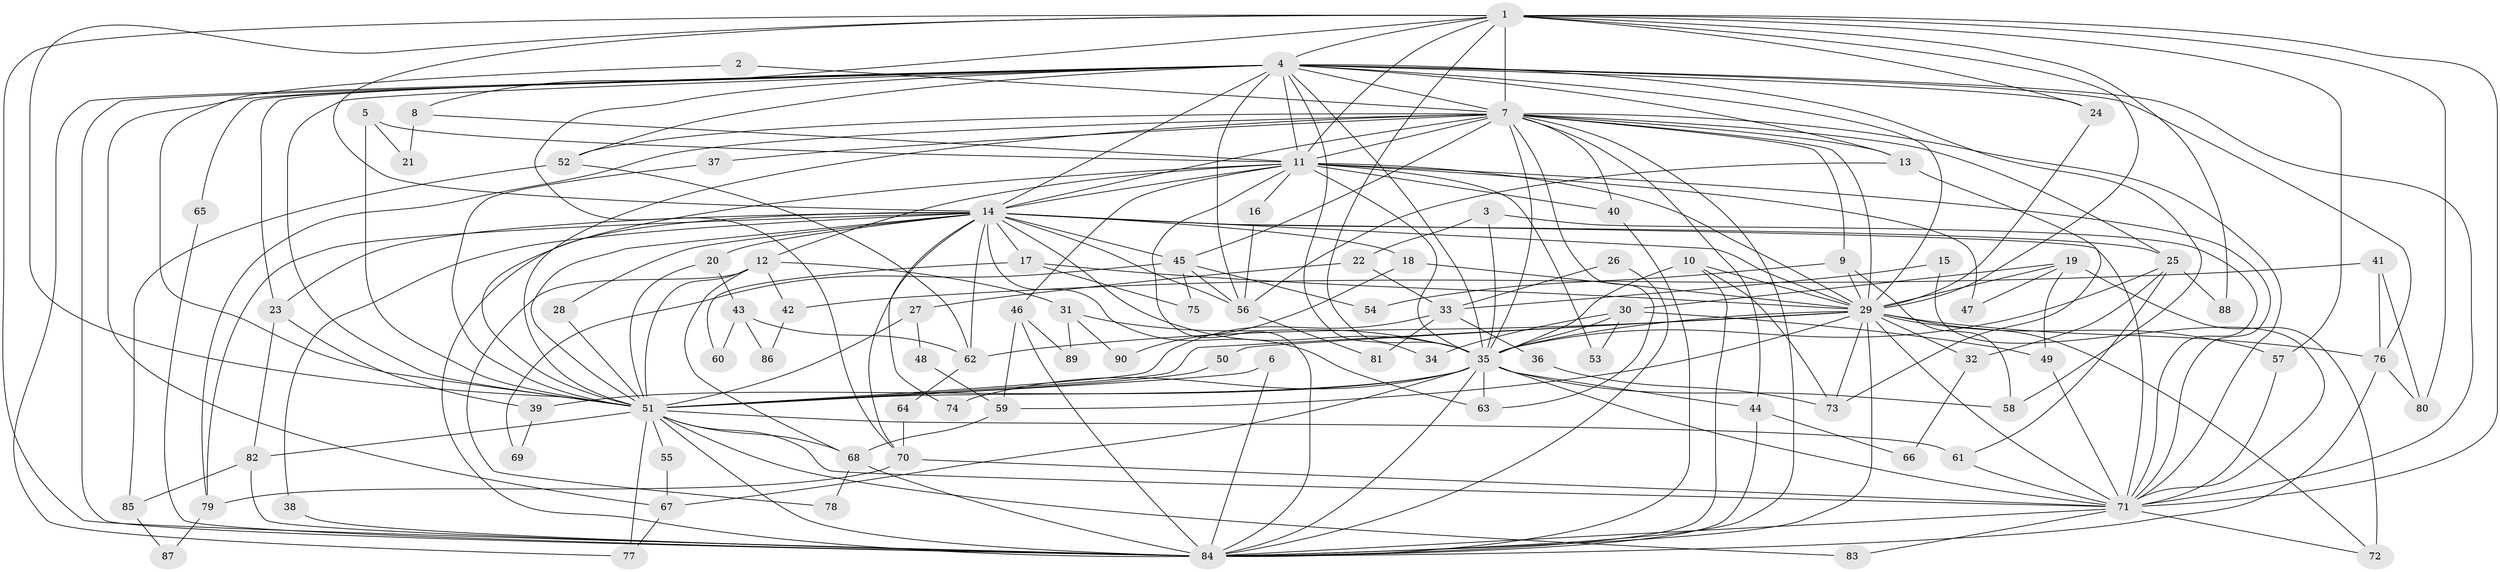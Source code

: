 // original degree distribution, {15: 0.0078125, 28: 0.0078125, 24: 0.0078125, 18: 0.0078125, 22: 0.015625, 32: 0.0078125, 17: 0.0078125, 23: 0.0078125, 25: 0.0078125, 2: 0.5234375, 3: 0.1875, 5: 0.0546875, 4: 0.109375, 6: 0.03125, 7: 0.0078125, 8: 0.0078125}
// Generated by graph-tools (version 1.1) at 2025/36/03/04/25 23:36:27]
// undirected, 90 vertices, 225 edges
graph export_dot {
  node [color=gray90,style=filled];
  1;
  2;
  3;
  4;
  5;
  6;
  7;
  8;
  9;
  10;
  11;
  12;
  13;
  14;
  15;
  16;
  17;
  18;
  19;
  20;
  21;
  22;
  23;
  24;
  25;
  26;
  27;
  28;
  29;
  30;
  31;
  32;
  33;
  34;
  35;
  36;
  37;
  38;
  39;
  40;
  41;
  42;
  43;
  44;
  45;
  46;
  47;
  48;
  49;
  50;
  51;
  52;
  53;
  54;
  55;
  56;
  57;
  58;
  59;
  60;
  61;
  62;
  63;
  64;
  65;
  66;
  67;
  68;
  69;
  70;
  71;
  72;
  73;
  74;
  75;
  76;
  77;
  78;
  79;
  80;
  81;
  82;
  83;
  84;
  85;
  86;
  87;
  88;
  89;
  90;
  1 -- 4 [weight=1.0];
  1 -- 7 [weight=1.0];
  1 -- 8 [weight=1.0];
  1 -- 11 [weight=1.0];
  1 -- 14 [weight=1.0];
  1 -- 24 [weight=1.0];
  1 -- 29 [weight=1.0];
  1 -- 35 [weight=1.0];
  1 -- 51 [weight=1.0];
  1 -- 57 [weight=1.0];
  1 -- 71 [weight=1.0];
  1 -- 80 [weight=2.0];
  1 -- 84 [weight=1.0];
  1 -- 88 [weight=1.0];
  2 -- 7 [weight=1.0];
  2 -- 51 [weight=1.0];
  3 -- 22 [weight=1.0];
  3 -- 35 [weight=1.0];
  3 -- 71 [weight=1.0];
  4 -- 7 [weight=1.0];
  4 -- 11 [weight=1.0];
  4 -- 13 [weight=1.0];
  4 -- 14 [weight=1.0];
  4 -- 23 [weight=1.0];
  4 -- 24 [weight=1.0];
  4 -- 29 [weight=2.0];
  4 -- 34 [weight=1.0];
  4 -- 35 [weight=1.0];
  4 -- 51 [weight=1.0];
  4 -- 52 [weight=1.0];
  4 -- 56 [weight=1.0];
  4 -- 58 [weight=1.0];
  4 -- 65 [weight=1.0];
  4 -- 67 [weight=1.0];
  4 -- 70 [weight=1.0];
  4 -- 71 [weight=1.0];
  4 -- 76 [weight=1.0];
  4 -- 77 [weight=1.0];
  4 -- 84 [weight=1.0];
  5 -- 11 [weight=1.0];
  5 -- 21 [weight=1.0];
  5 -- 51 [weight=1.0];
  6 -- 51 [weight=1.0];
  6 -- 84 [weight=1.0];
  7 -- 9 [weight=1.0];
  7 -- 11 [weight=1.0];
  7 -- 13 [weight=1.0];
  7 -- 14 [weight=2.0];
  7 -- 25 [weight=1.0];
  7 -- 29 [weight=2.0];
  7 -- 35 [weight=1.0];
  7 -- 37 [weight=1.0];
  7 -- 40 [weight=1.0];
  7 -- 44 [weight=1.0];
  7 -- 45 [weight=1.0];
  7 -- 51 [weight=1.0];
  7 -- 52 [weight=2.0];
  7 -- 63 [weight=1.0];
  7 -- 71 [weight=1.0];
  7 -- 79 [weight=1.0];
  7 -- 84 [weight=1.0];
  8 -- 11 [weight=1.0];
  8 -- 21 [weight=1.0];
  9 -- 29 [weight=1.0];
  9 -- 54 [weight=1.0];
  9 -- 58 [weight=1.0];
  10 -- 29 [weight=1.0];
  10 -- 35 [weight=1.0];
  10 -- 73 [weight=1.0];
  10 -- 84 [weight=1.0];
  11 -- 12 [weight=1.0];
  11 -- 14 [weight=1.0];
  11 -- 16 [weight=1.0];
  11 -- 29 [weight=1.0];
  11 -- 35 [weight=2.0];
  11 -- 40 [weight=1.0];
  11 -- 46 [weight=1.0];
  11 -- 47 [weight=1.0];
  11 -- 51 [weight=1.0];
  11 -- 53 [weight=1.0];
  11 -- 71 [weight=1.0];
  11 -- 84 [weight=1.0];
  12 -- 31 [weight=1.0];
  12 -- 42 [weight=1.0];
  12 -- 51 [weight=1.0];
  12 -- 68 [weight=1.0];
  12 -- 78 [weight=1.0];
  13 -- 56 [weight=1.0];
  13 -- 73 [weight=1.0];
  14 -- 17 [weight=1.0];
  14 -- 18 [weight=1.0];
  14 -- 20 [weight=1.0];
  14 -- 23 [weight=1.0];
  14 -- 25 [weight=1.0];
  14 -- 28 [weight=1.0];
  14 -- 29 [weight=2.0];
  14 -- 35 [weight=1.0];
  14 -- 38 [weight=1.0];
  14 -- 45 [weight=1.0];
  14 -- 51 [weight=1.0];
  14 -- 56 [weight=1.0];
  14 -- 62 [weight=1.0];
  14 -- 63 [weight=1.0];
  14 -- 70 [weight=1.0];
  14 -- 71 [weight=1.0];
  14 -- 74 [weight=1.0];
  14 -- 79 [weight=1.0];
  14 -- 84 [weight=1.0];
  15 -- 33 [weight=1.0];
  15 -- 71 [weight=1.0];
  16 -- 56 [weight=1.0];
  17 -- 29 [weight=1.0];
  17 -- 60 [weight=1.0];
  17 -- 75 [weight=1.0];
  18 -- 29 [weight=1.0];
  18 -- 90 [weight=1.0];
  19 -- 29 [weight=2.0];
  19 -- 30 [weight=1.0];
  19 -- 47 [weight=1.0];
  19 -- 49 [weight=1.0];
  19 -- 72 [weight=1.0];
  20 -- 43 [weight=1.0];
  20 -- 51 [weight=1.0];
  22 -- 27 [weight=1.0];
  22 -- 33 [weight=1.0];
  23 -- 39 [weight=1.0];
  23 -- 82 [weight=1.0];
  24 -- 29 [weight=1.0];
  25 -- 32 [weight=1.0];
  25 -- 35 [weight=1.0];
  25 -- 61 [weight=1.0];
  25 -- 88 [weight=1.0];
  26 -- 33 [weight=1.0];
  26 -- 84 [weight=1.0];
  27 -- 48 [weight=1.0];
  27 -- 51 [weight=1.0];
  28 -- 51 [weight=1.0];
  29 -- 32 [weight=1.0];
  29 -- 35 [weight=2.0];
  29 -- 50 [weight=1.0];
  29 -- 51 [weight=1.0];
  29 -- 57 [weight=1.0];
  29 -- 59 [weight=1.0];
  29 -- 62 [weight=1.0];
  29 -- 71 [weight=2.0];
  29 -- 72 [weight=1.0];
  29 -- 73 [weight=1.0];
  29 -- 76 [weight=1.0];
  29 -- 84 [weight=2.0];
  30 -- 34 [weight=1.0];
  30 -- 35 [weight=2.0];
  30 -- 49 [weight=1.0];
  30 -- 53 [weight=1.0];
  31 -- 35 [weight=1.0];
  31 -- 89 [weight=1.0];
  31 -- 90 [weight=1.0];
  32 -- 66 [weight=1.0];
  33 -- 36 [weight=1.0];
  33 -- 51 [weight=2.0];
  33 -- 81 [weight=1.0];
  35 -- 39 [weight=1.0];
  35 -- 44 [weight=1.0];
  35 -- 51 [weight=1.0];
  35 -- 58 [weight=1.0];
  35 -- 63 [weight=1.0];
  35 -- 67 [weight=2.0];
  35 -- 71 [weight=1.0];
  35 -- 74 [weight=1.0];
  35 -- 84 [weight=1.0];
  36 -- 73 [weight=1.0];
  37 -- 51 [weight=1.0];
  38 -- 84 [weight=1.0];
  39 -- 69 [weight=1.0];
  40 -- 84 [weight=1.0];
  41 -- 42 [weight=1.0];
  41 -- 76 [weight=1.0];
  41 -- 80 [weight=1.0];
  42 -- 86 [weight=1.0];
  43 -- 60 [weight=1.0];
  43 -- 62 [weight=1.0];
  43 -- 86 [weight=1.0];
  44 -- 66 [weight=1.0];
  44 -- 84 [weight=1.0];
  45 -- 54 [weight=1.0];
  45 -- 56 [weight=1.0];
  45 -- 69 [weight=1.0];
  45 -- 75 [weight=1.0];
  46 -- 59 [weight=1.0];
  46 -- 84 [weight=1.0];
  46 -- 89 [weight=1.0];
  48 -- 59 [weight=1.0];
  49 -- 71 [weight=1.0];
  50 -- 51 [weight=1.0];
  51 -- 55 [weight=1.0];
  51 -- 61 [weight=1.0];
  51 -- 68 [weight=1.0];
  51 -- 71 [weight=1.0];
  51 -- 77 [weight=1.0];
  51 -- 82 [weight=1.0];
  51 -- 83 [weight=1.0];
  51 -- 84 [weight=2.0];
  52 -- 62 [weight=1.0];
  52 -- 85 [weight=1.0];
  55 -- 67 [weight=1.0];
  56 -- 81 [weight=1.0];
  57 -- 71 [weight=1.0];
  59 -- 68 [weight=1.0];
  61 -- 71 [weight=1.0];
  62 -- 64 [weight=1.0];
  64 -- 70 [weight=1.0];
  65 -- 84 [weight=1.0];
  67 -- 77 [weight=1.0];
  68 -- 78 [weight=1.0];
  68 -- 84 [weight=1.0];
  70 -- 71 [weight=1.0];
  70 -- 79 [weight=1.0];
  71 -- 72 [weight=1.0];
  71 -- 83 [weight=1.0];
  71 -- 84 [weight=1.0];
  76 -- 80 [weight=1.0];
  76 -- 84 [weight=1.0];
  79 -- 87 [weight=1.0];
  82 -- 84 [weight=1.0];
  82 -- 85 [weight=1.0];
  85 -- 87 [weight=1.0];
}
